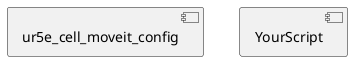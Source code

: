 @startuml

/'SUBSYSTEMS'/
component ur5e_cell_moveit_config {
 }

  component YourScript {

/' PORTS DEFINED AS AVAILABLE IN THE ROSSYSTEM FILE '/

/' PORTS FROM THE ORIGINAL NODE '/
  }


@enduml